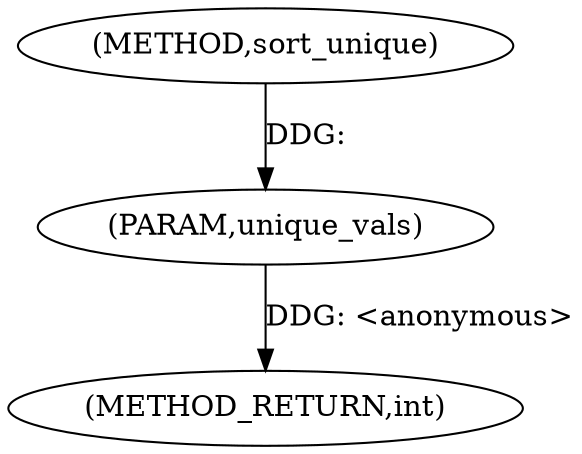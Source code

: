 digraph "sort_unique" {  
"1000543" [label = "(METHOD,sort_unique)" ]
"1000546" [label = "(METHOD_RETURN,int)" ]
"1000544" [label = "(PARAM,unique_vals)" ]
  "1000544" -> "1000546"  [ label = "DDG: <anonymous>"] 
  "1000543" -> "1000544"  [ label = "DDG: "] 
}
